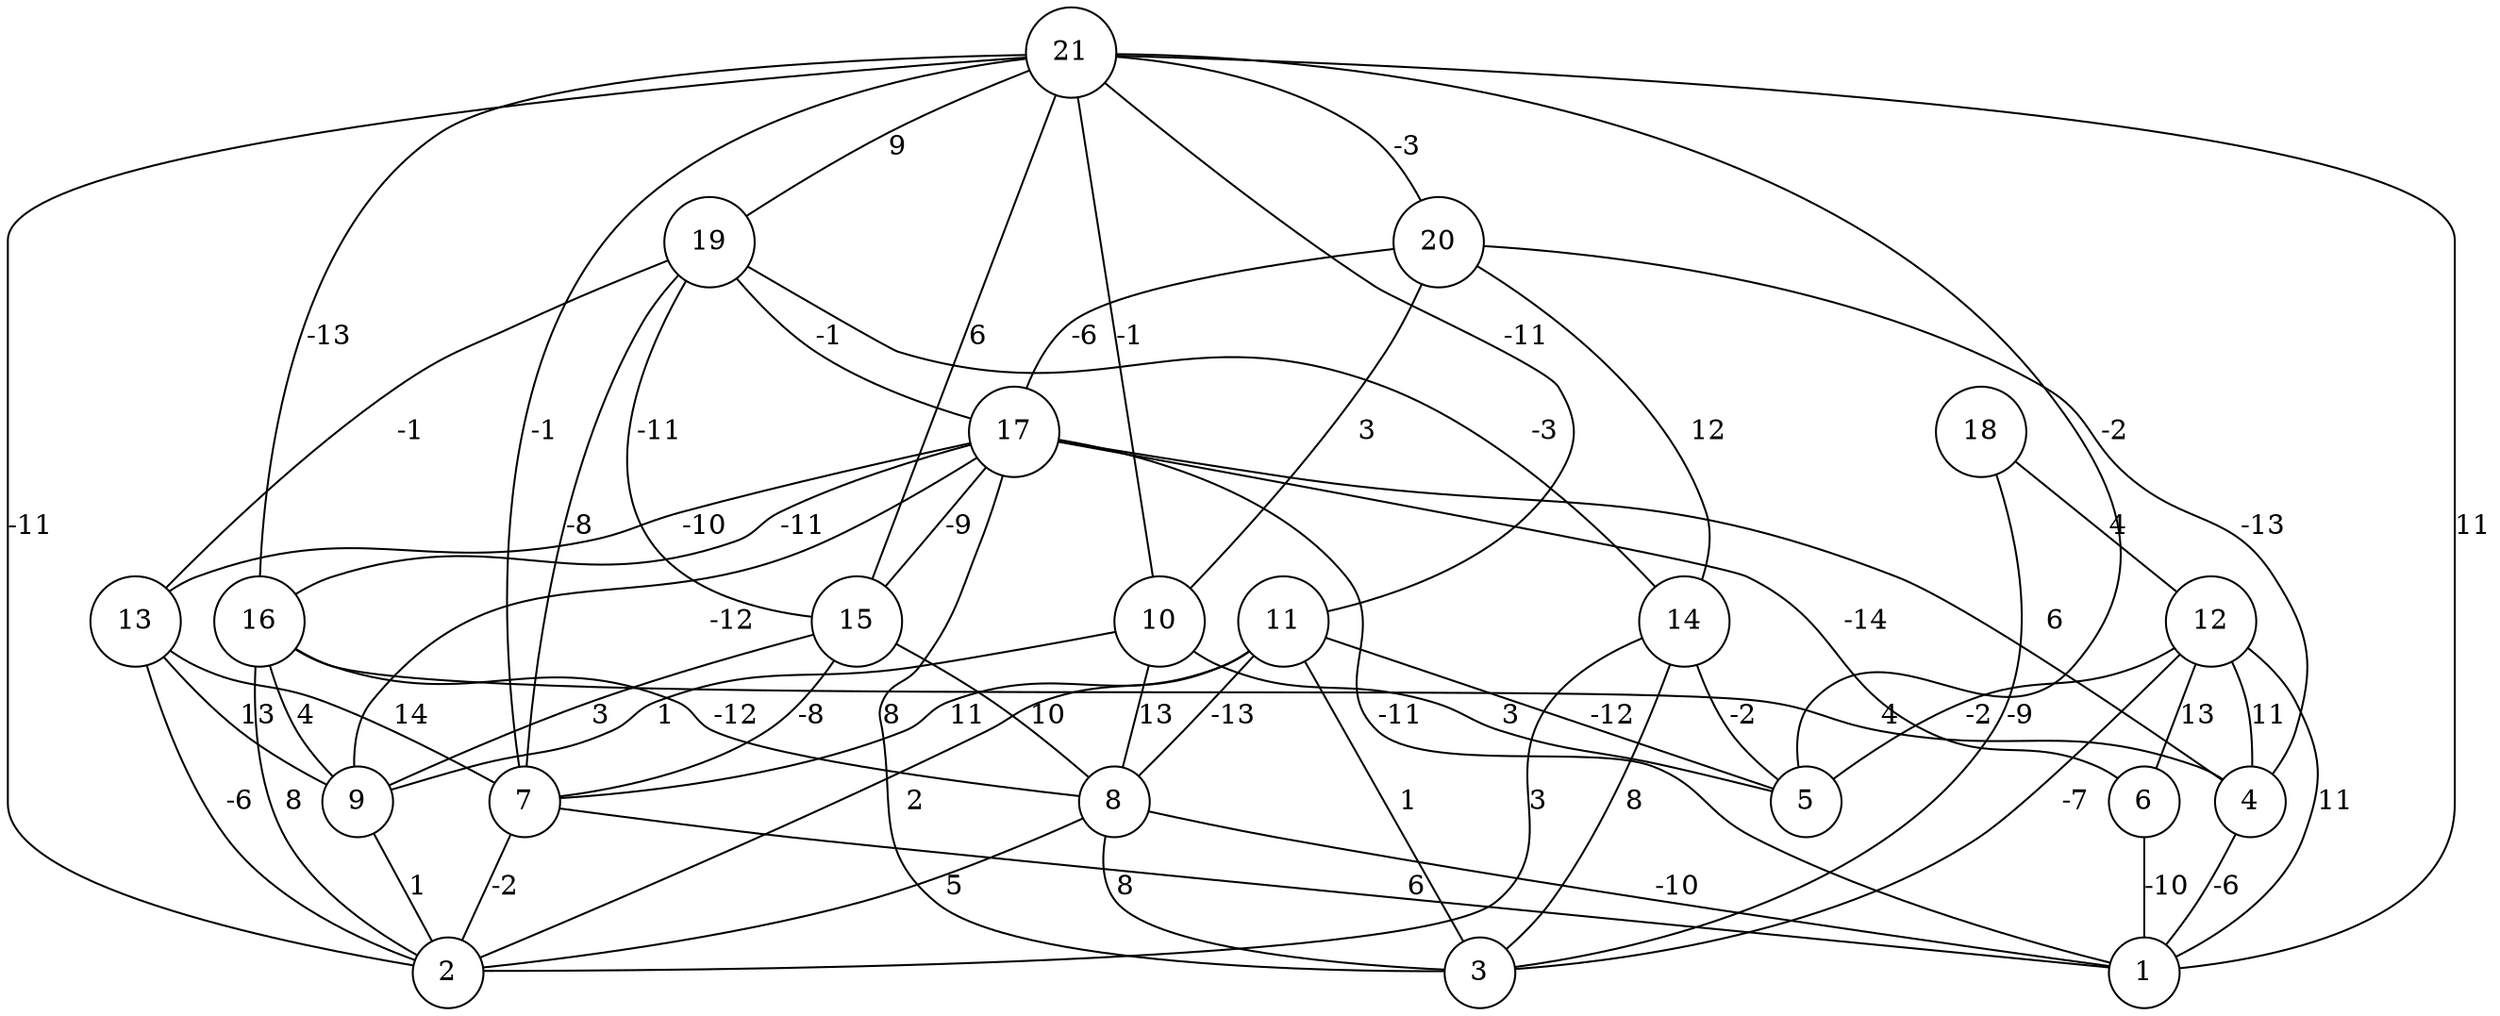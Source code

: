 graph { 
	 fontname="Helvetica,Arial,sans-serif" 
	 node [shape = circle]; 
	 21 -- 1 [label = "11"];
	 21 -- 2 [label = "-11"];
	 21 -- 5 [label = "-2"];
	 21 -- 7 [label = "-1"];
	 21 -- 10 [label = "-1"];
	 21 -- 11 [label = "-11"];
	 21 -- 15 [label = "6"];
	 21 -- 16 [label = "-13"];
	 21 -- 19 [label = "9"];
	 21 -- 20 [label = "-3"];
	 20 -- 4 [label = "-13"];
	 20 -- 10 [label = "3"];
	 20 -- 14 [label = "12"];
	 20 -- 17 [label = "-6"];
	 19 -- 7 [label = "-8"];
	 19 -- 13 [label = "-1"];
	 19 -- 14 [label = "-3"];
	 19 -- 15 [label = "-11"];
	 19 -- 17 [label = "-1"];
	 18 -- 3 [label = "-9"];
	 18 -- 12 [label = "4"];
	 17 -- 1 [label = "-11"];
	 17 -- 3 [label = "8"];
	 17 -- 4 [label = "6"];
	 17 -- 6 [label = "-14"];
	 17 -- 9 [label = "-12"];
	 17 -- 13 [label = "-10"];
	 17 -- 15 [label = "-9"];
	 17 -- 16 [label = "-11"];
	 16 -- 2 [label = "8"];
	 16 -- 4 [label = "4"];
	 16 -- 8 [label = "-12"];
	 16 -- 9 [label = "4"];
	 15 -- 7 [label = "-8"];
	 15 -- 8 [label = "10"];
	 15 -- 9 [label = "3"];
	 14 -- 2 [label = "3"];
	 14 -- 3 [label = "8"];
	 14 -- 5 [label = "-2"];
	 13 -- 2 [label = "-6"];
	 13 -- 7 [label = "14"];
	 13 -- 9 [label = "13"];
	 12 -- 1 [label = "11"];
	 12 -- 3 [label = "-7"];
	 12 -- 4 [label = "11"];
	 12 -- 5 [label = "-2"];
	 12 -- 6 [label = "13"];
	 11 -- 2 [label = "2"];
	 11 -- 3 [label = "1"];
	 11 -- 5 [label = "-12"];
	 11 -- 7 [label = "11"];
	 11 -- 8 [label = "-13"];
	 10 -- 5 [label = "3"];
	 10 -- 8 [label = "13"];
	 10 -- 9 [label = "1"];
	 9 -- 2 [label = "1"];
	 8 -- 1 [label = "-10"];
	 8 -- 2 [label = "5"];
	 8 -- 3 [label = "8"];
	 7 -- 1 [label = "6"];
	 7 -- 2 [label = "-2"];
	 6 -- 1 [label = "-10"];
	 4 -- 1 [label = "-6"];
	 1;
	 2;
	 3;
	 4;
	 5;
	 6;
	 7;
	 8;
	 9;
	 10;
	 11;
	 12;
	 13;
	 14;
	 15;
	 16;
	 17;
	 18;
	 19;
	 20;
	 21;
}
